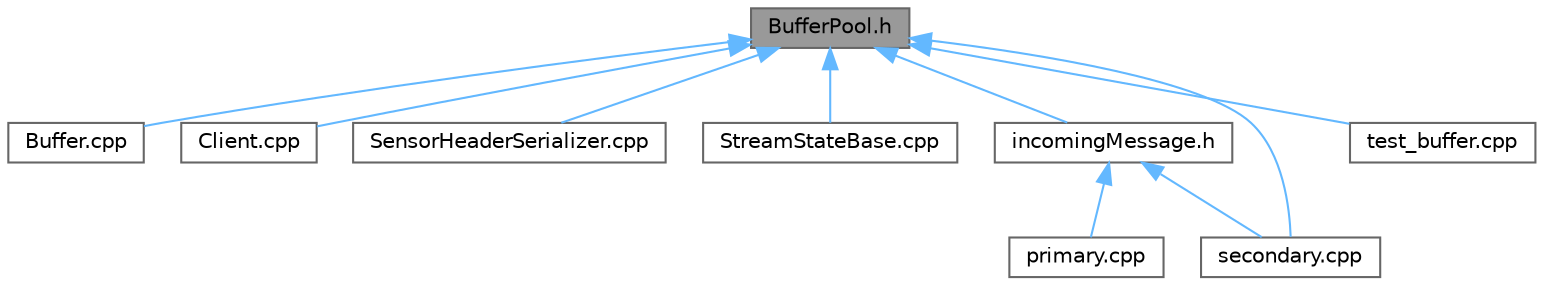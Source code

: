 digraph "BufferPool.h"
{
 // INTERACTIVE_SVG=YES
 // LATEX_PDF_SIZE
  bgcolor="transparent";
  edge [fontname=Helvetica,fontsize=10,labelfontname=Helvetica,labelfontsize=10];
  node [fontname=Helvetica,fontsize=10,shape=box,height=0.2,width=0.4];
  Node1 [id="Node000001",label="BufferPool.h",height=0.2,width=0.4,color="gray40", fillcolor="grey60", style="filled", fontcolor="black",tooltip=" "];
  Node1 -> Node2 [id="edge1_Node000001_Node000002",dir="back",color="steelblue1",style="solid",tooltip=" "];
  Node2 [id="Node000002",label="Buffer.cpp",height=0.2,width=0.4,color="grey40", fillcolor="white", style="filled",URL="$df/de7/carla_2Buffer_8cpp.html",tooltip=" "];
  Node1 -> Node3 [id="edge2_Node000001_Node000003",dir="back",color="steelblue1",style="solid",tooltip=" "];
  Node3 [id="Node000003",label="Client.cpp",height=0.2,width=0.4,color="grey40", fillcolor="white", style="filled",URL="$d0/dd1/streaming_2detail_2tcp_2Client_8cpp.html",tooltip=" "];
  Node1 -> Node4 [id="edge3_Node000001_Node000004",dir="back",color="steelblue1",style="solid",tooltip=" "];
  Node4 [id="Node000004",label="SensorHeaderSerializer.cpp",height=0.2,width=0.4,color="grey40", fillcolor="white", style="filled",URL="$dd/d27/SensorHeaderSerializer_8cpp.html",tooltip=" "];
  Node1 -> Node5 [id="edge4_Node000001_Node000005",dir="back",color="steelblue1",style="solid",tooltip=" "];
  Node5 [id="Node000005",label="StreamStateBase.cpp",height=0.2,width=0.4,color="grey40", fillcolor="white", style="filled",URL="$dc/d98/StreamStateBase_8cpp.html",tooltip=" "];
  Node1 -> Node6 [id="edge5_Node000001_Node000006",dir="back",color="steelblue1",style="solid",tooltip=" "];
  Node6 [id="Node000006",label="incomingMessage.h",height=0.2,width=0.4,color="grey40", fillcolor="white", style="filled",URL="$de/d55/incomingMessage_8h.html",tooltip=" "];
  Node6 -> Node7 [id="edge6_Node000006_Node000007",dir="back",color="steelblue1",style="solid",tooltip=" "];
  Node7 [id="Node000007",label="primary.cpp",height=0.2,width=0.4,color="grey40", fillcolor="white", style="filled",URL="$df/d6a/primary_8cpp.html",tooltip=" "];
  Node6 -> Node8 [id="edge7_Node000006_Node000008",dir="back",color="steelblue1",style="solid",tooltip=" "];
  Node8 [id="Node000008",label="secondary.cpp",height=0.2,width=0.4,color="grey40", fillcolor="white", style="filled",URL="$de/d48/secondary_8cpp.html",tooltip=" "];
  Node1 -> Node8 [id="edge8_Node000001_Node000008",dir="back",color="steelblue1",style="solid",tooltip=" "];
  Node1 -> Node9 [id="edge9_Node000001_Node000009",dir="back",color="steelblue1",style="solid",tooltip=" "];
  Node9 [id="Node000009",label="test_buffer.cpp",height=0.2,width=0.4,color="grey40", fillcolor="white", style="filled",URL="$dd/d43/test__buffer_8cpp.html",tooltip=" "];
}
